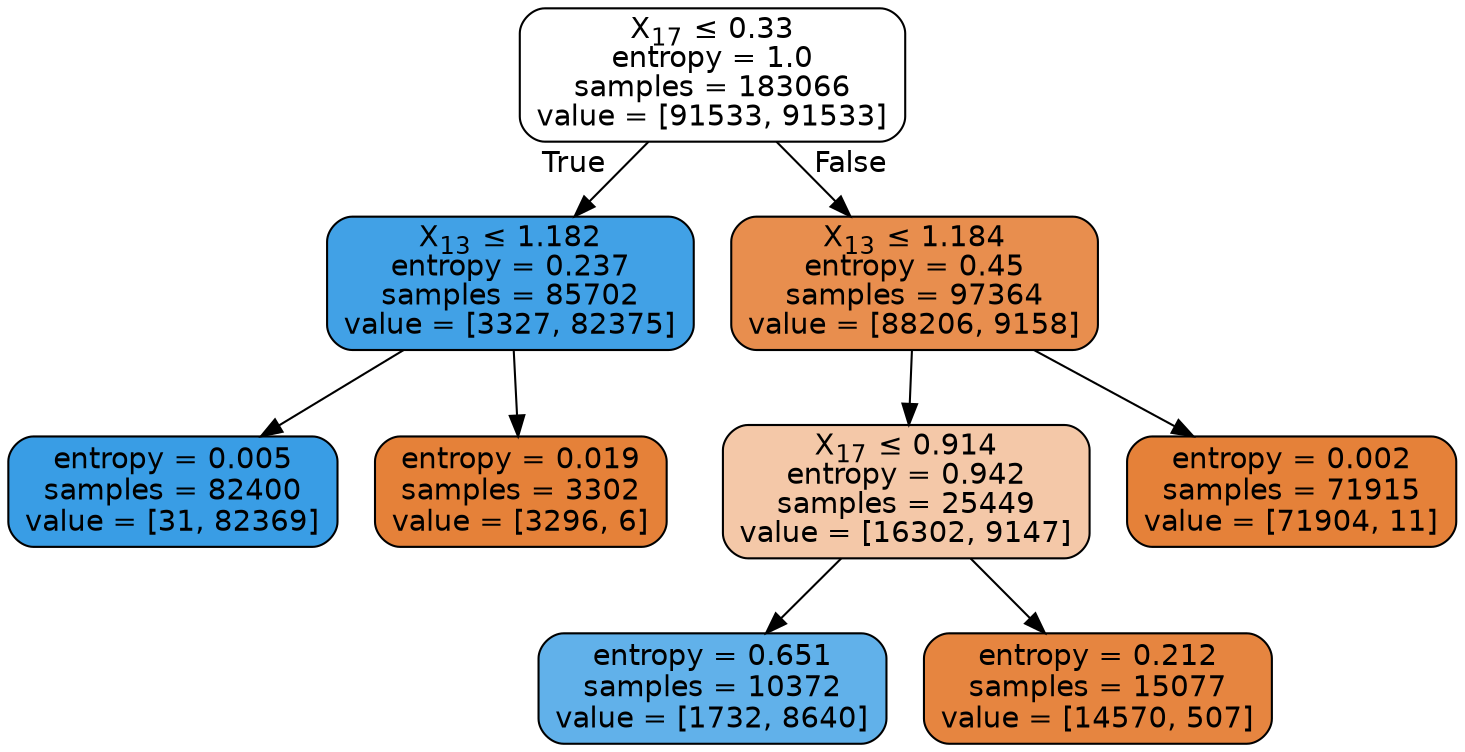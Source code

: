 digraph Tree {
node [shape=box, style="filled, rounded", color="black", fontname="helvetica"] ;
edge [fontname="helvetica"] ;
0 [label=<X<SUB>17</SUB> &le; 0.33<br/>entropy = 1.0<br/>samples = 183066<br/>value = [91533, 91533]>, fillcolor="#ffffff"] ;
1 [label=<X<SUB>13</SUB> &le; 1.182<br/>entropy = 0.237<br/>samples = 85702<br/>value = [3327, 82375]>, fillcolor="#41a1e6"] ;
0 -> 1 [labeldistance=2.5, labelangle=45, headlabel="True"] ;
2 [label=<entropy = 0.005<br/>samples = 82400<br/>value = [31, 82369]>, fillcolor="#399de5"] ;
1 -> 2 ;
3 [label=<entropy = 0.019<br/>samples = 3302<br/>value = [3296, 6]>, fillcolor="#e58139"] ;
1 -> 3 ;
4 [label=<X<SUB>13</SUB> &le; 1.184<br/>entropy = 0.45<br/>samples = 97364<br/>value = [88206, 9158]>, fillcolor="#e88e4e"] ;
0 -> 4 [labeldistance=2.5, labelangle=-45, headlabel="False"] ;
5 [label=<X<SUB>17</SUB> &le; 0.914<br/>entropy = 0.942<br/>samples = 25449<br/>value = [16302, 9147]>, fillcolor="#f4c8a8"] ;
4 -> 5 ;
6 [label=<entropy = 0.651<br/>samples = 10372<br/>value = [1732, 8640]>, fillcolor="#61b1ea"] ;
5 -> 6 ;
7 [label=<entropy = 0.212<br/>samples = 15077<br/>value = [14570, 507]>, fillcolor="#e68540"] ;
5 -> 7 ;
8 [label=<entropy = 0.002<br/>samples = 71915<br/>value = [71904, 11]>, fillcolor="#e58139"] ;
4 -> 8 ;
}